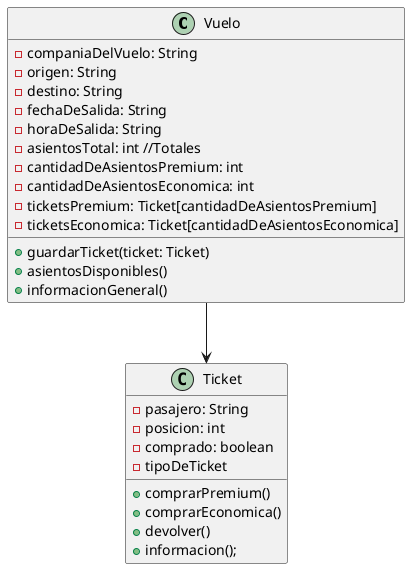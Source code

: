 @startuml

class Vuelo{
- companiaDelVuelo: String
- origen: String
- destino: String
- fechaDeSalida: String
- horaDeSalida: String
- asientosTotal: int //Totales
- cantidadDeAsientosPremium: int
- cantidadDeAsientosEconomica: int
- ticketsPremium: Ticket[cantidadDeAsientosPremium]
- ticketsEconomica: Ticket[cantidadDeAsientosEconomica]
+ guardarTicket(ticket: Ticket)
+ asientosDisponibles()
+ informacionGeneral()
}

class Ticket{
- pasajero: String
- posicion: int
- comprado: boolean
- tipoDeTicket
+ comprarPremium()
+ comprarEconomica()
+ devolver()
+ informacion();

}


Vuelo --> Ticket


@enduml
